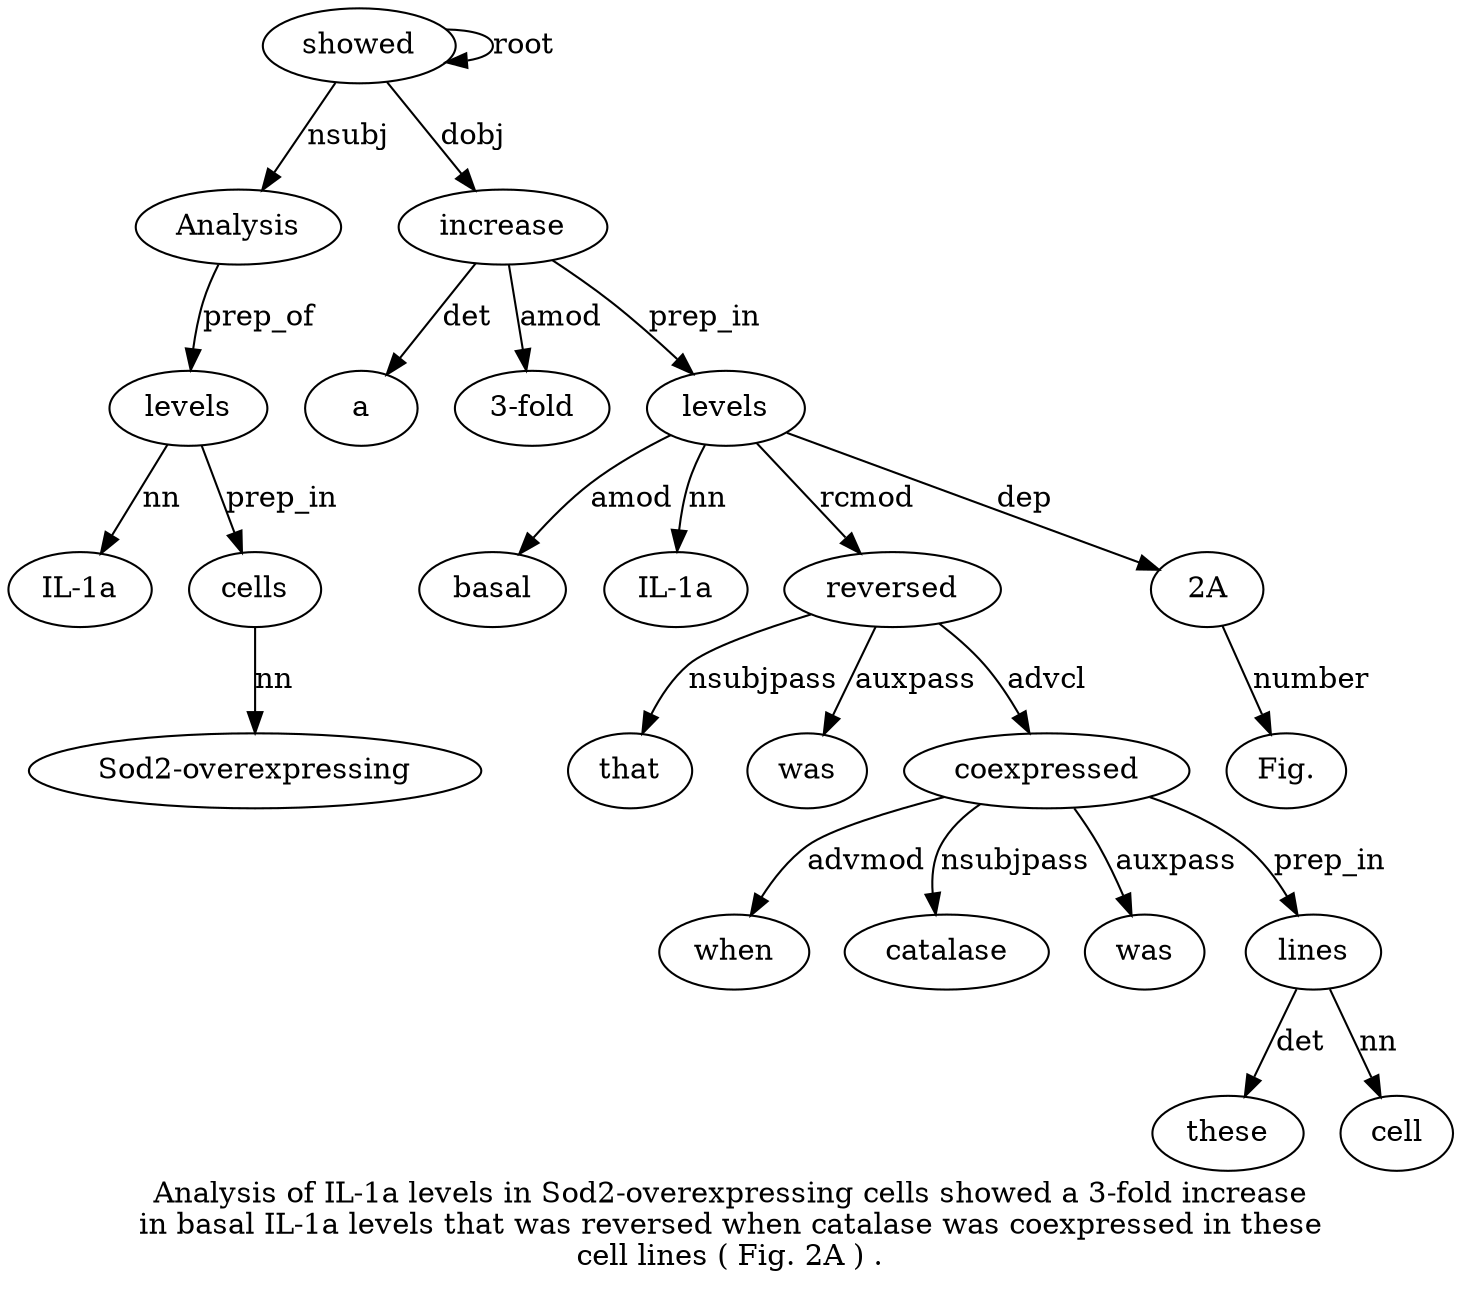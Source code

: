 digraph "Analysis of IL-1a levels in Sod2-overexpressing cells showed a 3-fold increase in basal IL-1a levels that was reversed when catalase was coexpressed in these cell lines ( Fig. 2A ) ." {
label="Analysis of IL-1a levels in Sod2-overexpressing cells showed a 3-fold increase
in basal IL-1a levels that was reversed when catalase was coexpressed in these
cell lines ( Fig. 2A ) .";
showed8 [style=filled, fillcolor=white, label=showed];
Analysis1 [style=filled, fillcolor=white, label=Analysis];
showed8 -> Analysis1  [label=nsubj];
levels4 [style=filled, fillcolor=white, label=levels];
"IL-1a3" [style=filled, fillcolor=white, label="IL-1a"];
levels4 -> "IL-1a3"  [label=nn];
Analysis1 -> levels4  [label=prep_of];
cells7 [style=filled, fillcolor=white, label=cells];
"Sod2-overexpressing6" [style=filled, fillcolor=white, label="Sod2-overexpressing"];
cells7 -> "Sod2-overexpressing6"  [label=nn];
levels4 -> cells7  [label=prep_in];
showed8 -> showed8  [label=root];
increase11 [style=filled, fillcolor=white, label=increase];
a9 [style=filled, fillcolor=white, label=a];
increase11 -> a9  [label=det];
"3-fold10" [style=filled, fillcolor=white, label="3-fold"];
increase11 -> "3-fold10"  [label=amod];
showed8 -> increase11  [label=dobj];
levels15 [style=filled, fillcolor=white, label=levels];
basal13 [style=filled, fillcolor=white, label=basal];
levels15 -> basal13  [label=amod];
"IL-1a4" [style=filled, fillcolor=white, label="IL-1a"];
levels15 -> "IL-1a4"  [label=nn];
increase11 -> levels15  [label=prep_in];
reversed18 [style=filled, fillcolor=white, label=reversed];
that16 [style=filled, fillcolor=white, label=that];
reversed18 -> that16  [label=nsubjpass];
was17 [style=filled, fillcolor=white, label=was];
reversed18 -> was17  [label=auxpass];
levels15 -> reversed18  [label=rcmod];
coexpressed22 [style=filled, fillcolor=white, label=coexpressed];
when19 [style=filled, fillcolor=white, label=when];
coexpressed22 -> when19  [label=advmod];
catalase20 [style=filled, fillcolor=white, label=catalase];
coexpressed22 -> catalase20  [label=nsubjpass];
was21 [style=filled, fillcolor=white, label=was];
coexpressed22 -> was21  [label=auxpass];
reversed18 -> coexpressed22  [label=advcl];
lines26 [style=filled, fillcolor=white, label=lines];
these24 [style=filled, fillcolor=white, label=these];
lines26 -> these24  [label=det];
cell25 [style=filled, fillcolor=white, label=cell];
lines26 -> cell25  [label=nn];
coexpressed22 -> lines26  [label=prep_in];
"2A29" [style=filled, fillcolor=white, label="2A"];
"Fig.28" [style=filled, fillcolor=white, label="Fig."];
"2A29" -> "Fig.28"  [label=number];
levels15 -> "2A29"  [label=dep];
}
